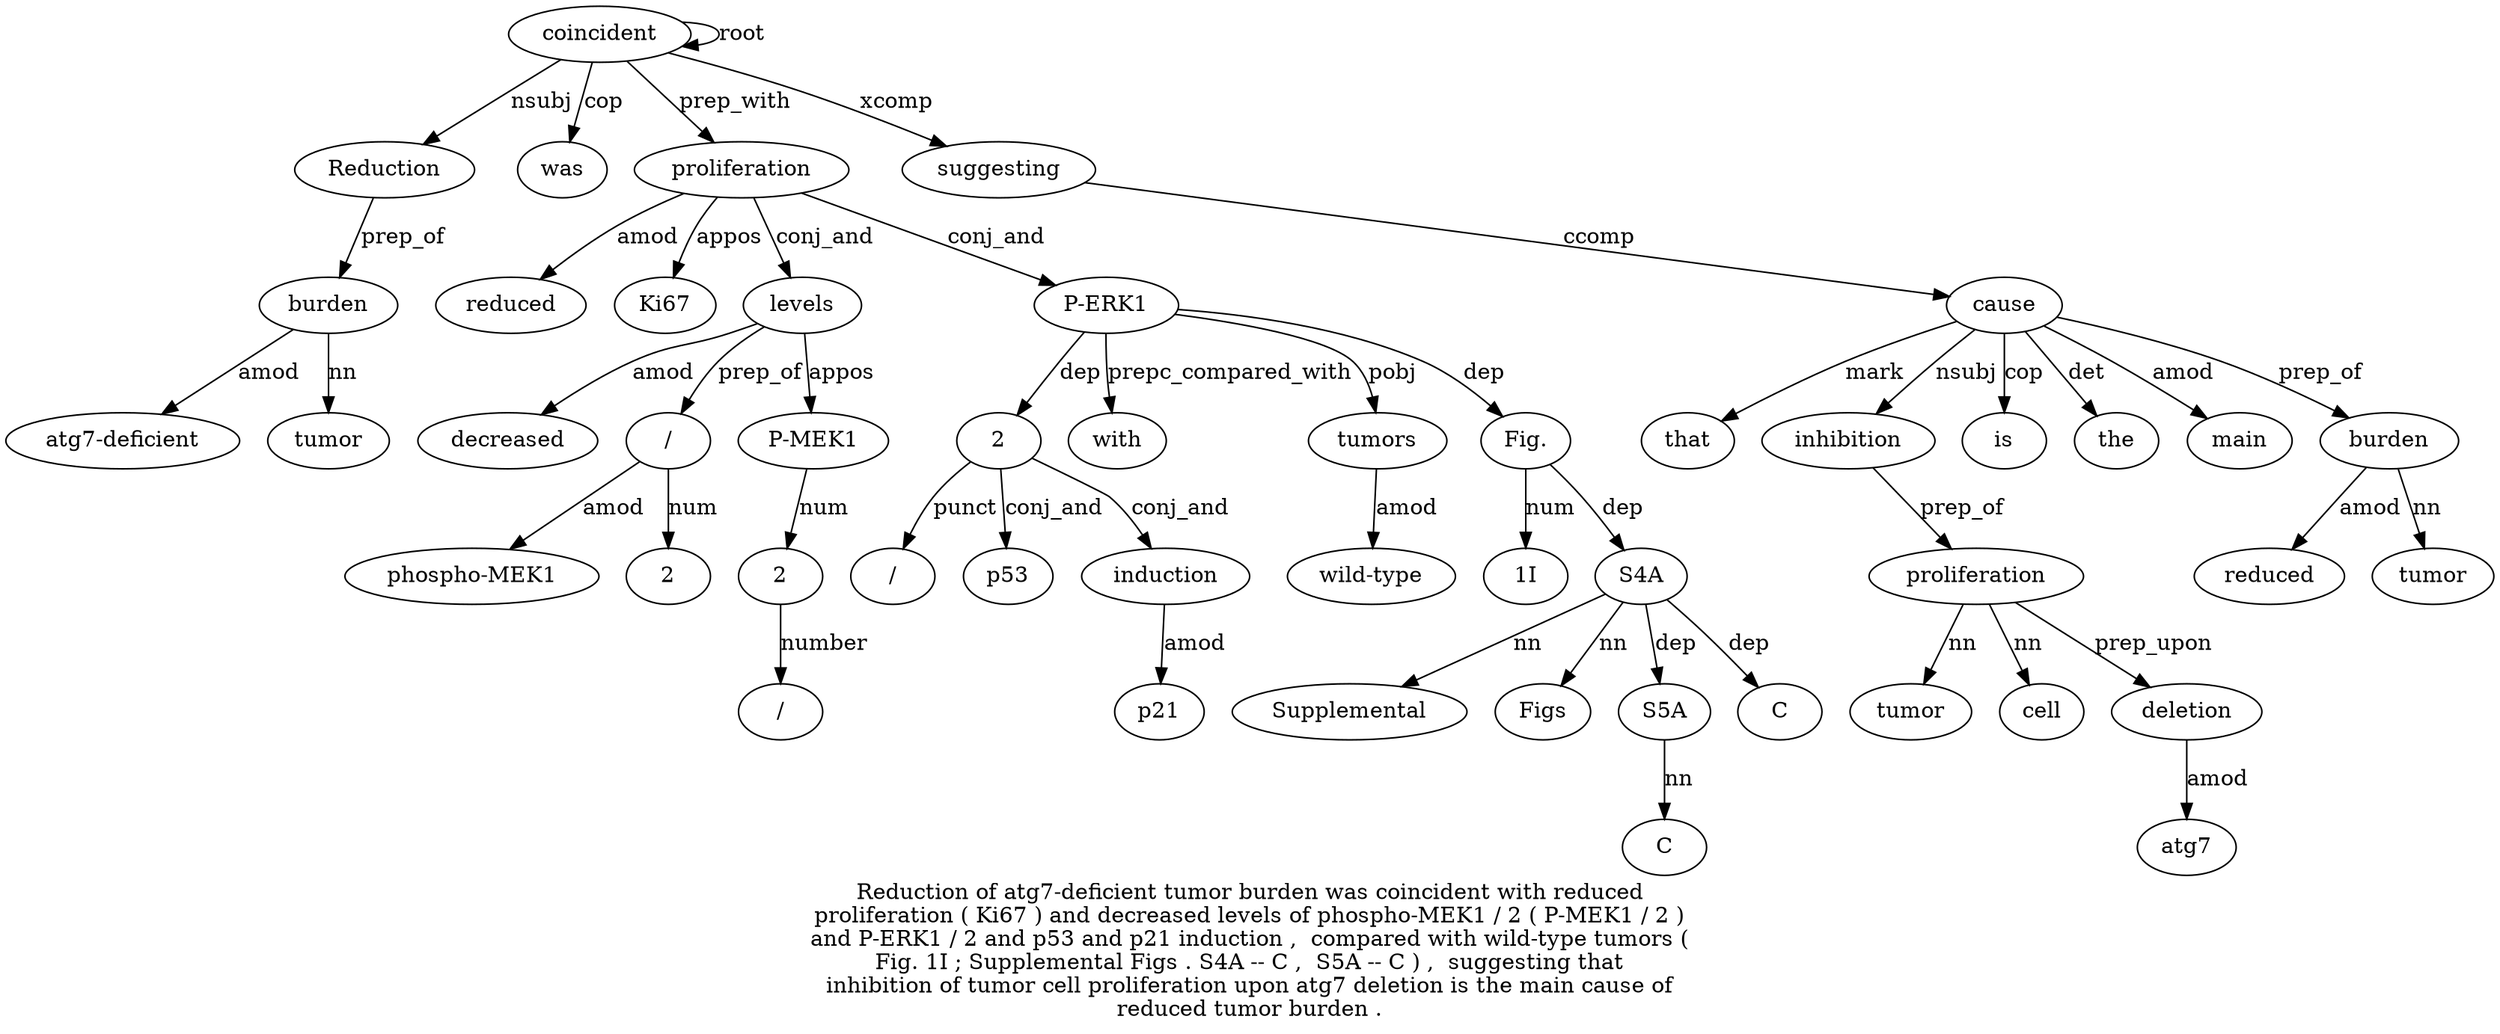 digraph "Reduction of atg7-deficient tumor burden was coincident with reduced proliferation ( Ki67 ) and decreased levels of phospho-MEK1 / 2 ( P-MEK1 / 2 ) and P-ERK1 / 2 and p53 and p21 induction ,  compared with wild-type tumors ( Fig. 1I ; Supplemental Figs . S4A -- C ,  S5A -- C ) ,  suggesting that inhibition of tumor cell proliferation upon atg7 deletion is the main cause of reduced tumor burden ." {
label="Reduction of atg7-deficient tumor burden was coincident with reduced
proliferation ( Ki67 ) and decreased levels of phospho-MEK1 / 2 ( P-MEK1 / 2 )
and P-ERK1 / 2 and p53 and p21 induction ,  compared with wild-type tumors (
Fig. 1I ; Supplemental Figs . S4A -- C ,  S5A -- C ) ,  suggesting that
inhibition of tumor cell proliferation upon atg7 deletion is the main cause of
reduced tumor burden .";
coincident7 [style=filled, fillcolor=white, label=coincident];
Reduction1 [style=filled, fillcolor=white, label=Reduction];
coincident7 -> Reduction1  [label=nsubj];
burden5 [style=filled, fillcolor=white, label=burden];
"atg7-deficient3" [style=filled, fillcolor=white, label="atg7-deficient"];
burden5 -> "atg7-deficient3"  [label=amod];
tumor4 [style=filled, fillcolor=white, label=tumor];
burden5 -> tumor4  [label=nn];
Reduction1 -> burden5  [label=prep_of];
was6 [style=filled, fillcolor=white, label=was];
coincident7 -> was6  [label=cop];
coincident7 -> coincident7  [label=root];
proliferation10 [style=filled, fillcolor=white, label=proliferation];
reduced9 [style=filled, fillcolor=white, label=reduced];
proliferation10 -> reduced9  [label=amod];
coincident7 -> proliferation10  [label=prep_with];
Ki6712 [style=filled, fillcolor=white, label=Ki67];
proliferation10 -> Ki6712  [label=appos];
levels16 [style=filled, fillcolor=white, label=levels];
decreased15 [style=filled, fillcolor=white, label=decreased];
levels16 -> decreased15  [label=amod];
proliferation10 -> levels16  [label=conj_and];
"/19" [style=filled, fillcolor=white, label="/"];
"phospho-MEK18" [style=filled, fillcolor=white, label="phospho-MEK1"];
"/19" -> "phospho-MEK18"  [label=amod];
levels16 -> "/19"  [label=prep_of];
220 [style=filled, fillcolor=white, label=2];
"/19" -> 220  [label=num];
"P-MEK122" [style=filled, fillcolor=white, label="P-MEK1"];
levels16 -> "P-MEK122"  [label=appos];
224 [style=filled, fillcolor=white, label=2];
"/23" [style=filled, fillcolor=white, label="/"];
224 -> "/23"  [label=number];
"P-MEK122" -> 224  [label=num];
"P-ERK127" [style=filled, fillcolor=white, label="P-ERK1"];
proliferation10 -> "P-ERK127"  [label=conj_and];
229 [style=filled, fillcolor=white, label=2];
"/28" [style=filled, fillcolor=white, label="/"];
229 -> "/28"  [label=punct];
"P-ERK127" -> 229  [label=dep];
p5331 [style=filled, fillcolor=white, label=p53];
229 -> p5331  [label=conj_and];
induction34 [style=filled, fillcolor=white, label=induction];
p2133 [style=filled, fillcolor=white, label=p21];
induction34 -> p2133  [label=amod];
229 -> induction34  [label=conj_and];
with37 [style=filled, fillcolor=white, label=with];
"P-ERK127" -> with37  [label=prepc_compared_with];
tumors39 [style=filled, fillcolor=white, label=tumors];
"wild-type38" [style=filled, fillcolor=white, label="wild-type"];
tumors39 -> "wild-type38"  [label=amod];
"P-ERK127" -> tumors39  [label=pobj];
"Fig.41" [style=filled, fillcolor=white, label="Fig."];
"P-ERK127" -> "Fig.41"  [label=dep];
"1I42" [style=filled, fillcolor=white, label="1I"];
"Fig.41" -> "1I42"  [label=num];
S4A47 [style=filled, fillcolor=white, label=S4A];
Supplemental44 [style=filled, fillcolor=white, label=Supplemental];
S4A47 -> Supplemental44  [label=nn];
Figs45 [style=filled, fillcolor=white, label=Figs];
S4A47 -> Figs45  [label=nn];
"Fig.41" -> S4A47  [label=dep];
S5A51 [style=filled, fillcolor=white, label=S5A];
C49 [style=filled, fillcolor=white, label=C];
S5A51 -> C49  [label=nn];
S4A47 -> S5A51  [label=dep];
C53 [style=filled, fillcolor=white, label=C];
S4A47 -> C53  [label=dep];
suggesting56 [style=filled, fillcolor=white, label=suggesting];
coincident7 -> suggesting56  [label=xcomp];
cause69 [style=filled, fillcolor=white, label=cause];
that57 [style=filled, fillcolor=white, label=that];
cause69 -> that57  [label=mark];
inhibition58 [style=filled, fillcolor=white, label=inhibition];
cause69 -> inhibition58  [label=nsubj];
proliferation62 [style=filled, fillcolor=white, label=proliferation];
tumor60 [style=filled, fillcolor=white, label=tumor];
proliferation62 -> tumor60  [label=nn];
cell61 [style=filled, fillcolor=white, label=cell];
proliferation62 -> cell61  [label=nn];
inhibition58 -> proliferation62  [label=prep_of];
deletion65 [style=filled, fillcolor=white, label=deletion];
atg764 [style=filled, fillcolor=white, label=atg7];
deletion65 -> atg764  [label=amod];
proliferation62 -> deletion65  [label=prep_upon];
is66 [style=filled, fillcolor=white, label=is];
cause69 -> is66  [label=cop];
the67 [style=filled, fillcolor=white, label=the];
cause69 -> the67  [label=det];
main68 [style=filled, fillcolor=white, label=main];
cause69 -> main68  [label=amod];
suggesting56 -> cause69  [label=ccomp];
burden73 [style=filled, fillcolor=white, label=burden];
reduced71 [style=filled, fillcolor=white, label=reduced];
burden73 -> reduced71  [label=amod];
tumor72 [style=filled, fillcolor=white, label=tumor];
burden73 -> tumor72  [label=nn];
cause69 -> burden73  [label=prep_of];
}
